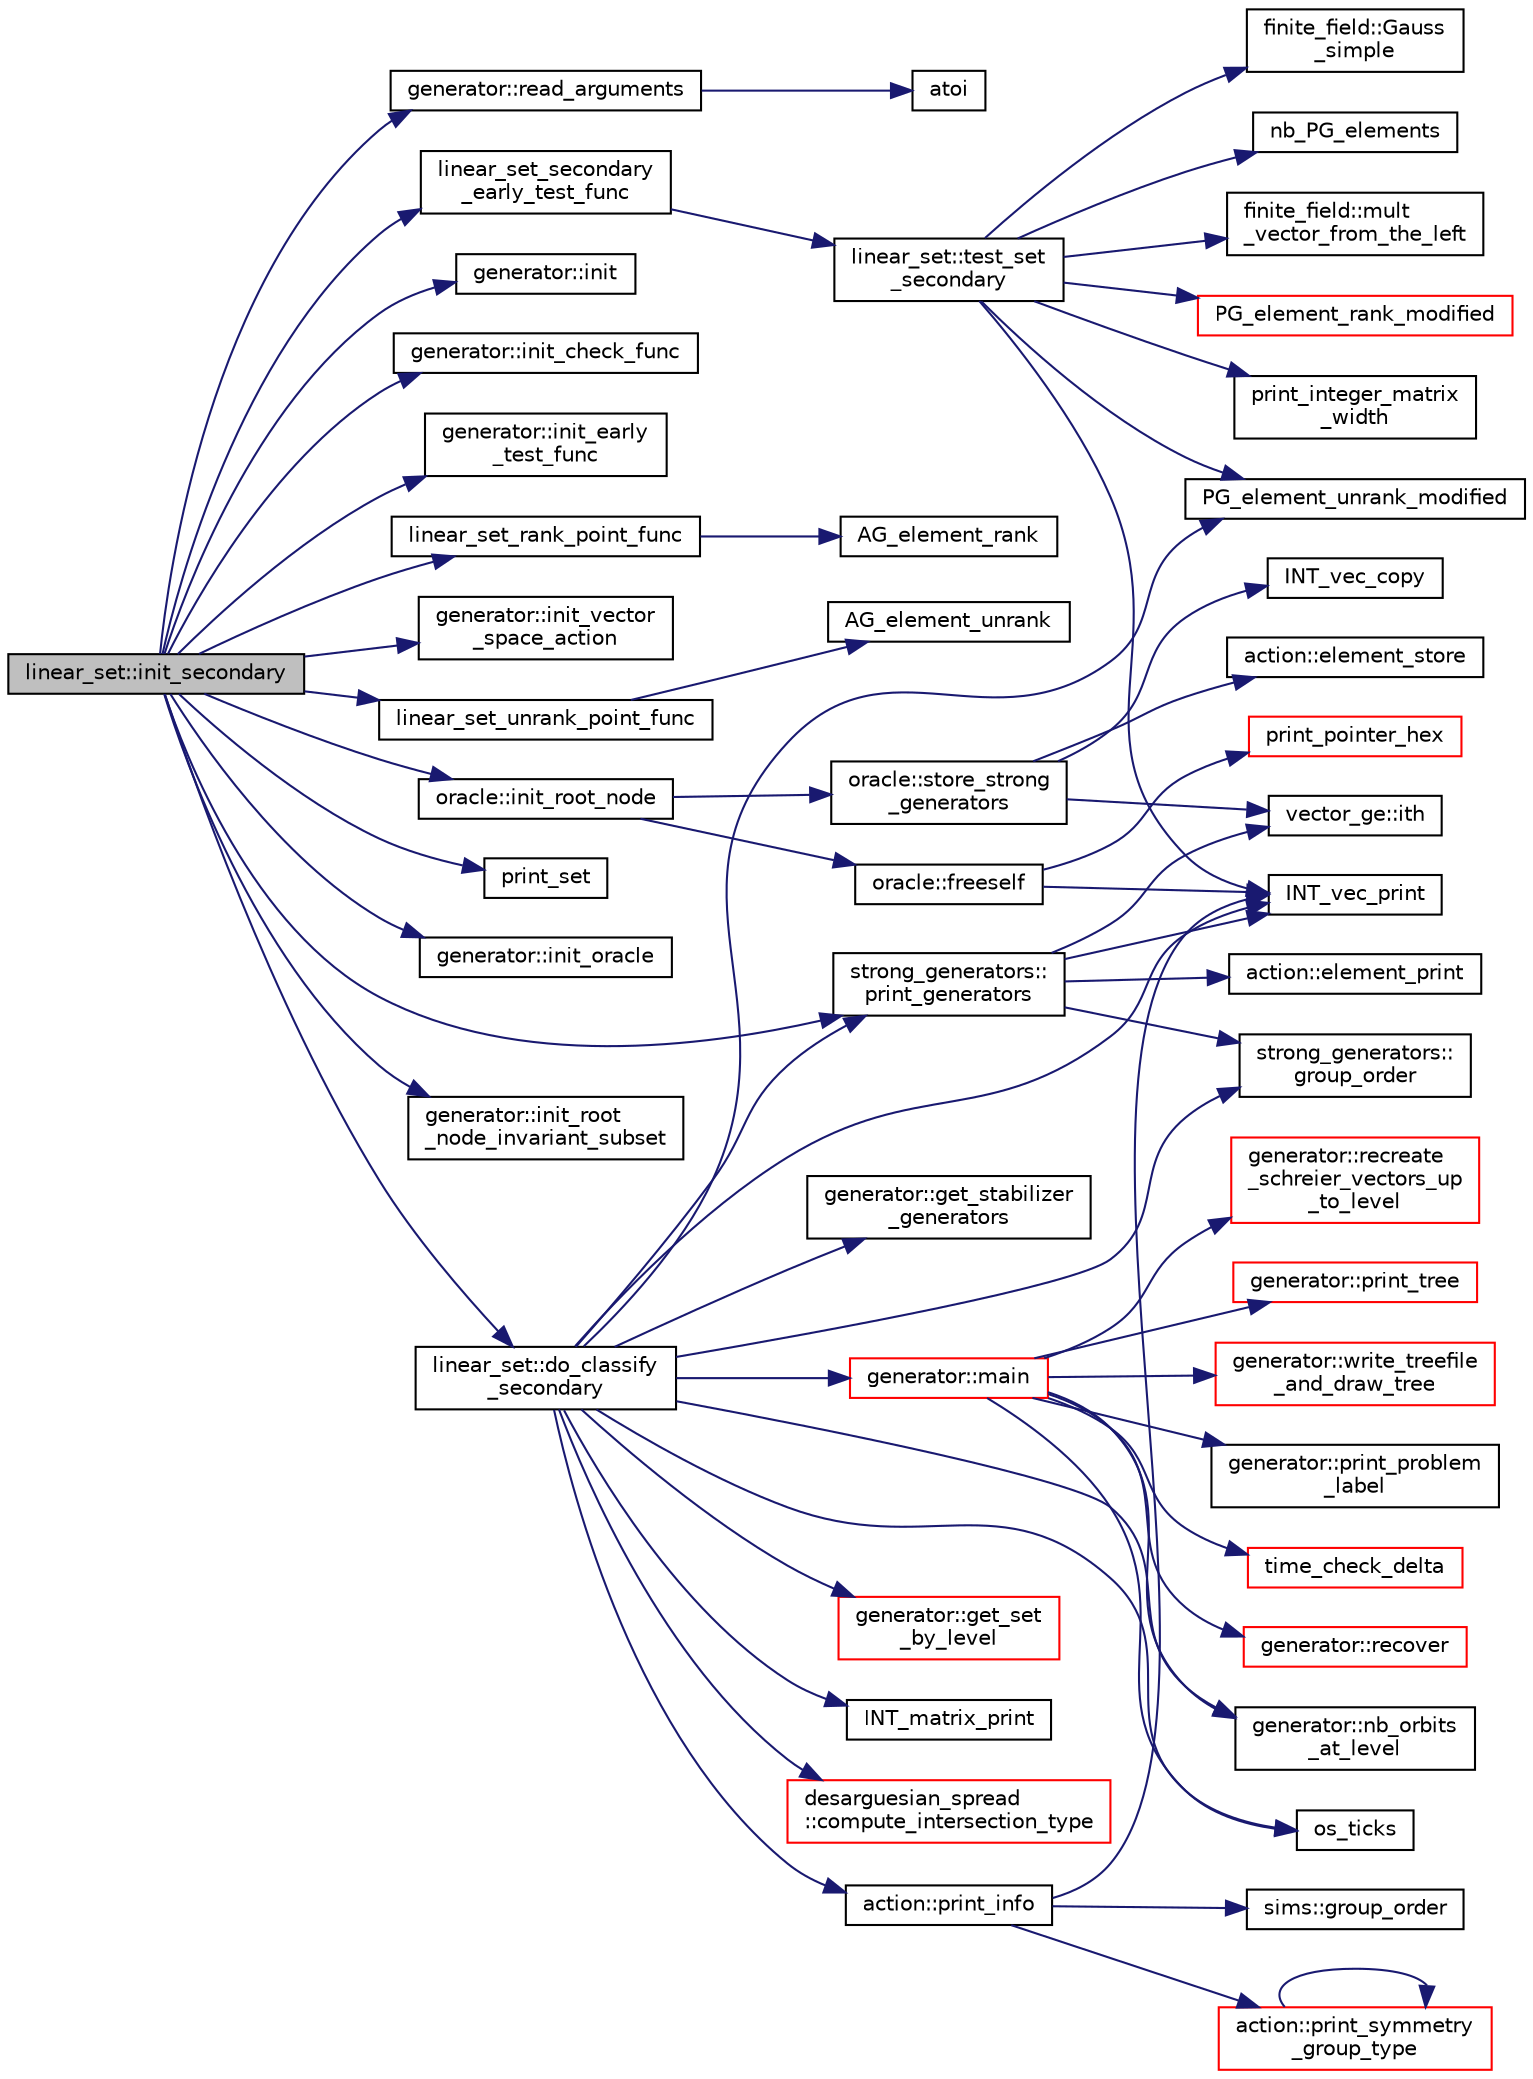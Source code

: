 digraph "linear_set::init_secondary"
{
  edge [fontname="Helvetica",fontsize="10",labelfontname="Helvetica",labelfontsize="10"];
  node [fontname="Helvetica",fontsize="10",shape=record];
  rankdir="LR";
  Node6646 [label="linear_set::init_secondary",height=0.2,width=0.4,color="black", fillcolor="grey75", style="filled", fontcolor="black"];
  Node6646 -> Node6647 [color="midnightblue",fontsize="10",style="solid",fontname="Helvetica"];
  Node6647 [label="generator::read_arguments",height=0.2,width=0.4,color="black", fillcolor="white", style="filled",URL="$d7/d73/classgenerator.html#a4eab346c8d3b5de5bb83578bfb4a15c5"];
  Node6647 -> Node6648 [color="midnightblue",fontsize="10",style="solid",fontname="Helvetica"];
  Node6648 [label="atoi",height=0.2,width=0.4,color="black", fillcolor="white", style="filled",URL="$d9/d60/discreta_8h.html#ad0ac71cbcb495289e474437d6b7d7fac"];
  Node6646 -> Node6649 [color="midnightblue",fontsize="10",style="solid",fontname="Helvetica"];
  Node6649 [label="strong_generators::\lprint_generators",height=0.2,width=0.4,color="black", fillcolor="white", style="filled",URL="$dc/d09/classstrong__generators.html#adccd259b435afd96d89cd664daa6c897"];
  Node6649 -> Node6650 [color="midnightblue",fontsize="10",style="solid",fontname="Helvetica"];
  Node6650 [label="strong_generators::\lgroup_order",height=0.2,width=0.4,color="black", fillcolor="white", style="filled",URL="$dc/d09/classstrong__generators.html#a91f453c2bfd6502b96f4b4eed16beb20"];
  Node6649 -> Node6651 [color="midnightblue",fontsize="10",style="solid",fontname="Helvetica"];
  Node6651 [label="INT_vec_print",height=0.2,width=0.4,color="black", fillcolor="white", style="filled",URL="$df/dbf/sajeeb_8_c.html#a79a5901af0b47dd0d694109543c027fe"];
  Node6649 -> Node6652 [color="midnightblue",fontsize="10",style="solid",fontname="Helvetica"];
  Node6652 [label="action::element_print",height=0.2,width=0.4,color="black", fillcolor="white", style="filled",URL="$d2/d86/classaction.html#ae38c3ef3c1125213733d63c6fc3c40cd"];
  Node6649 -> Node6653 [color="midnightblue",fontsize="10",style="solid",fontname="Helvetica"];
  Node6653 [label="vector_ge::ith",height=0.2,width=0.4,color="black", fillcolor="white", style="filled",URL="$d4/d6e/classvector__ge.html#a1ff002e8b746a9beb119d57dcd4a15ff"];
  Node6646 -> Node6654 [color="midnightblue",fontsize="10",style="solid",fontname="Helvetica"];
  Node6654 [label="generator::init",height=0.2,width=0.4,color="black", fillcolor="white", style="filled",URL="$d7/d73/classgenerator.html#aeca1559b4172cae921620768bd62df47"];
  Node6646 -> Node6655 [color="midnightblue",fontsize="10",style="solid",fontname="Helvetica"];
  Node6655 [label="generator::init_check_func",height=0.2,width=0.4,color="black", fillcolor="white", style="filled",URL="$d7/d73/classgenerator.html#aed44ec3121281f847612a646968f0894"];
  Node6646 -> Node6656 [color="midnightblue",fontsize="10",style="solid",fontname="Helvetica"];
  Node6656 [label="generator::init_early\l_test_func",height=0.2,width=0.4,color="black", fillcolor="white", style="filled",URL="$d7/d73/classgenerator.html#a21668968b1375c408ccf4559a9240533"];
  Node6646 -> Node6657 [color="midnightblue",fontsize="10",style="solid",fontname="Helvetica"];
  Node6657 [label="linear_set_secondary\l_early_test_func",height=0.2,width=0.4,color="black", fillcolor="white", style="filled",URL="$d0/db0/linear__set_8_c.html#a18952a27859ea38d664fcaa5eda899d3"];
  Node6657 -> Node6658 [color="midnightblue",fontsize="10",style="solid",fontname="Helvetica"];
  Node6658 [label="linear_set::test_set\l_secondary",height=0.2,width=0.4,color="black", fillcolor="white", style="filled",URL="$dd/d86/classlinear__set.html#ad0b62cd593ae6cf8061a5f77c7d2ac07"];
  Node6658 -> Node6651 [color="midnightblue",fontsize="10",style="solid",fontname="Helvetica"];
  Node6658 -> Node6659 [color="midnightblue",fontsize="10",style="solid",fontname="Helvetica"];
  Node6659 [label="PG_element_unrank_modified",height=0.2,width=0.4,color="black", fillcolor="white", style="filled",URL="$d4/d67/geometry_8h.html#a83ae9b605d496f6a90345303f6efae64"];
  Node6658 -> Node6660 [color="midnightblue",fontsize="10",style="solid",fontname="Helvetica"];
  Node6660 [label="print_integer_matrix\l_width",height=0.2,width=0.4,color="black", fillcolor="white", style="filled",URL="$d5/db4/io__and__os_8h.html#aa78f3e73fc2179251bd15adbcc31573f"];
  Node6658 -> Node6661 [color="midnightblue",fontsize="10",style="solid",fontname="Helvetica"];
  Node6661 [label="finite_field::Gauss\l_simple",height=0.2,width=0.4,color="black", fillcolor="white", style="filled",URL="$df/d5a/classfinite__field.html#aba4950590e24a1ce323f292cf47b3307"];
  Node6658 -> Node6662 [color="midnightblue",fontsize="10",style="solid",fontname="Helvetica"];
  Node6662 [label="nb_PG_elements",height=0.2,width=0.4,color="black", fillcolor="white", style="filled",URL="$d4/d67/geometry_8h.html#ada56c56cb5c7b39553dc0391f2df1cee"];
  Node6658 -> Node6663 [color="midnightblue",fontsize="10",style="solid",fontname="Helvetica"];
  Node6663 [label="finite_field::mult\l_vector_from_the_left",height=0.2,width=0.4,color="black", fillcolor="white", style="filled",URL="$df/d5a/classfinite__field.html#aad2078020fd058c71649f0a25a4c77cc"];
  Node6658 -> Node6664 [color="midnightblue",fontsize="10",style="solid",fontname="Helvetica"];
  Node6664 [label="PG_element_rank_modified",height=0.2,width=0.4,color="red", fillcolor="white", style="filled",URL="$d4/d67/geometry_8h.html#a9cd1a8bf5b88a038e33862f6c2c3dd36"];
  Node6646 -> Node6666 [color="midnightblue",fontsize="10",style="solid",fontname="Helvetica"];
  Node6666 [label="generator::init_vector\l_space_action",height=0.2,width=0.4,color="black", fillcolor="white", style="filled",URL="$d7/d73/classgenerator.html#a63f50b43f11170d7397f87ae90dfd29f"];
  Node6646 -> Node6667 [color="midnightblue",fontsize="10",style="solid",fontname="Helvetica"];
  Node6667 [label="linear_set_rank_point_func",height=0.2,width=0.4,color="black", fillcolor="white", style="filled",URL="$d0/db0/linear__set_8_c.html#aa42403726dcde3a558a8c89a3c34d63e"];
  Node6667 -> Node6668 [color="midnightblue",fontsize="10",style="solid",fontname="Helvetica"];
  Node6668 [label="AG_element_rank",height=0.2,width=0.4,color="black", fillcolor="white", style="filled",URL="$d4/d67/geometry_8h.html#ab2ac908d07dd8038fd996e26bdc75c17"];
  Node6646 -> Node6669 [color="midnightblue",fontsize="10",style="solid",fontname="Helvetica"];
  Node6669 [label="linear_set_unrank_point_func",height=0.2,width=0.4,color="black", fillcolor="white", style="filled",URL="$d0/db0/linear__set_8_c.html#a9a338c17af08272ac682ffa2aa90299b"];
  Node6669 -> Node6670 [color="midnightblue",fontsize="10",style="solid",fontname="Helvetica"];
  Node6670 [label="AG_element_unrank",height=0.2,width=0.4,color="black", fillcolor="white", style="filled",URL="$d4/d67/geometry_8h.html#a4a33b86c87b2879b97cfa1327abe2885"];
  Node6646 -> Node6671 [color="midnightblue",fontsize="10",style="solid",fontname="Helvetica"];
  Node6671 [label="print_set",height=0.2,width=0.4,color="black", fillcolor="white", style="filled",URL="$d0/dd1/blt_8h.html#a8c1a5fc71aea7ff31d181f0103196a24"];
  Node6646 -> Node6672 [color="midnightblue",fontsize="10",style="solid",fontname="Helvetica"];
  Node6672 [label="generator::init_oracle",height=0.2,width=0.4,color="black", fillcolor="white", style="filled",URL="$d7/d73/classgenerator.html#aab9339b27020b22ae9655d4413a88e40"];
  Node6646 -> Node6673 [color="midnightblue",fontsize="10",style="solid",fontname="Helvetica"];
  Node6673 [label="oracle::init_root_node",height=0.2,width=0.4,color="black", fillcolor="white", style="filled",URL="$d7/da7/classoracle.html#a39267b7776b0cc2d93cda40fce9813a2"];
  Node6673 -> Node6674 [color="midnightblue",fontsize="10",style="solid",fontname="Helvetica"];
  Node6674 [label="oracle::freeself",height=0.2,width=0.4,color="black", fillcolor="white", style="filled",URL="$d7/da7/classoracle.html#a809f2f45c76a4289aca3d22d05fcacc1"];
  Node6674 -> Node6651 [color="midnightblue",fontsize="10",style="solid",fontname="Helvetica"];
  Node6674 -> Node6675 [color="midnightblue",fontsize="10",style="solid",fontname="Helvetica"];
  Node6675 [label="print_pointer_hex",height=0.2,width=0.4,color="red", fillcolor="white", style="filled",URL="$d5/db4/io__and__os_8h.html#a32add94de62a1d910cc0fc35ed90ab48"];
  Node6673 -> Node6677 [color="midnightblue",fontsize="10",style="solid",fontname="Helvetica"];
  Node6677 [label="oracle::store_strong\l_generators",height=0.2,width=0.4,color="black", fillcolor="white", style="filled",URL="$d7/da7/classoracle.html#a905d0cad4b33515e581039ed8902b3be"];
  Node6677 -> Node6678 [color="midnightblue",fontsize="10",style="solid",fontname="Helvetica"];
  Node6678 [label="action::element_store",height=0.2,width=0.4,color="black", fillcolor="white", style="filled",URL="$d2/d86/classaction.html#ab969a7009cc85c12f988a18a06b5db64"];
  Node6677 -> Node6653 [color="midnightblue",fontsize="10",style="solid",fontname="Helvetica"];
  Node6677 -> Node6679 [color="midnightblue",fontsize="10",style="solid",fontname="Helvetica"];
  Node6679 [label="INT_vec_copy",height=0.2,width=0.4,color="black", fillcolor="white", style="filled",URL="$df/dbf/sajeeb_8_c.html#ac2d875e27e009af6ec04d17254d11075"];
  Node6646 -> Node6680 [color="midnightblue",fontsize="10",style="solid",fontname="Helvetica"];
  Node6680 [label="generator::init_root\l_node_invariant_subset",height=0.2,width=0.4,color="black", fillcolor="white", style="filled",URL="$d7/d73/classgenerator.html#a9baef67b558d70f55a086b6b5c53c430"];
  Node6646 -> Node6681 [color="midnightblue",fontsize="10",style="solid",fontname="Helvetica"];
  Node6681 [label="linear_set::do_classify\l_secondary",height=0.2,width=0.4,color="black", fillcolor="white", style="filled",URL="$dd/d86/classlinear__set.html#a47eb7f9995f3343abd3bdfbf9a9a9162"];
  Node6681 -> Node6682 [color="midnightblue",fontsize="10",style="solid",fontname="Helvetica"];
  Node6682 [label="os_ticks",height=0.2,width=0.4,color="black", fillcolor="white", style="filled",URL="$d5/db4/io__and__os_8h.html#a3da6d2b09e35d569adb7101dffcb5224"];
  Node6681 -> Node6683 [color="midnightblue",fontsize="10",style="solid",fontname="Helvetica"];
  Node6683 [label="action::print_info",height=0.2,width=0.4,color="black", fillcolor="white", style="filled",URL="$d2/d86/classaction.html#a6f89e493e5c5a32e5c3b8963d438ce86"];
  Node6683 -> Node6684 [color="midnightblue",fontsize="10",style="solid",fontname="Helvetica"];
  Node6684 [label="action::print_symmetry\l_group_type",height=0.2,width=0.4,color="red", fillcolor="white", style="filled",URL="$d2/d86/classaction.html#aed811766c7e64fe2c853df8b0b67aa6e"];
  Node6684 -> Node6684 [color="midnightblue",fontsize="10",style="solid",fontname="Helvetica"];
  Node6683 -> Node6651 [color="midnightblue",fontsize="10",style="solid",fontname="Helvetica"];
  Node6683 -> Node6686 [color="midnightblue",fontsize="10",style="solid",fontname="Helvetica"];
  Node6686 [label="sims::group_order",height=0.2,width=0.4,color="black", fillcolor="white", style="filled",URL="$d9/df3/classsims.html#aa442445175656570fa35febbe790efad"];
  Node6681 -> Node6687 [color="midnightblue",fontsize="10",style="solid",fontname="Helvetica"];
  Node6687 [label="generator::main",height=0.2,width=0.4,color="red", fillcolor="white", style="filled",URL="$d7/d73/classgenerator.html#a01abff8e9f231bf0d82e2e8e0061f242"];
  Node6687 -> Node6688 [color="midnightblue",fontsize="10",style="solid",fontname="Helvetica"];
  Node6688 [label="generator::print_problem\l_label",height=0.2,width=0.4,color="black", fillcolor="white", style="filled",URL="$d7/d73/classgenerator.html#a06d3c064ba84ebe8db3537e6273f16c3"];
  Node6687 -> Node6682 [color="midnightblue",fontsize="10",style="solid",fontname="Helvetica"];
  Node6687 -> Node6689 [color="midnightblue",fontsize="10",style="solid",fontname="Helvetica"];
  Node6689 [label="time_check_delta",height=0.2,width=0.4,color="red", fillcolor="white", style="filled",URL="$d9/d60/discreta_8h.html#a89a8565e34c7dcbb97180cd6af7454a1"];
  Node6687 -> Node6692 [color="midnightblue",fontsize="10",style="solid",fontname="Helvetica"];
  Node6692 [label="generator::recover",height=0.2,width=0.4,color="red", fillcolor="white", style="filled",URL="$d7/d73/classgenerator.html#a96b65270be862c206d5af97c1dde9c17"];
  Node6687 -> Node6694 [color="midnightblue",fontsize="10",style="solid",fontname="Helvetica"];
  Node6694 [label="generator::recreate\l_schreier_vectors_up\l_to_level",height=0.2,width=0.4,color="red", fillcolor="white", style="filled",URL="$d7/d73/classgenerator.html#a2ca7599e91bb012d41153aec95f081f7"];
  Node6687 -> Node7223 [color="midnightblue",fontsize="10",style="solid",fontname="Helvetica"];
  Node7223 [label="generator::print_tree",height=0.2,width=0.4,color="red", fillcolor="white", style="filled",URL="$d7/d73/classgenerator.html#a4d50a3584d53209baf2bf7d7b9ba31f8"];
  Node6687 -> Node7237 [color="midnightblue",fontsize="10",style="solid",fontname="Helvetica"];
  Node7237 [label="generator::write_treefile\l_and_draw_tree",height=0.2,width=0.4,color="red", fillcolor="white", style="filled",URL="$d7/d73/classgenerator.html#a70c78f45dba413014287e8cde2f7d6b5"];
  Node6687 -> Node6700 [color="midnightblue",fontsize="10",style="solid",fontname="Helvetica"];
  Node6700 [label="generator::nb_orbits\l_at_level",height=0.2,width=0.4,color="black", fillcolor="white", style="filled",URL="$d7/d73/classgenerator.html#a020f3d8378448310d044a4a24fadf301"];
  Node6681 -> Node6700 [color="midnightblue",fontsize="10",style="solid",fontname="Helvetica"];
  Node6681 -> Node7503 [color="midnightblue",fontsize="10",style="solid",fontname="Helvetica"];
  Node7503 [label="generator::get_set\l_by_level",height=0.2,width=0.4,color="red", fillcolor="white", style="filled",URL="$d7/d73/classgenerator.html#a3012a80d862b42c848b84584389c8594"];
  Node6681 -> Node6659 [color="midnightblue",fontsize="10",style="solid",fontname="Helvetica"];
  Node6681 -> Node6651 [color="midnightblue",fontsize="10",style="solid",fontname="Helvetica"];
  Node6681 -> Node6795 [color="midnightblue",fontsize="10",style="solid",fontname="Helvetica"];
  Node6795 [label="INT_matrix_print",height=0.2,width=0.4,color="black", fillcolor="white", style="filled",URL="$d5/db4/io__and__os_8h.html#afd4180a24bef3a2b584668a4eaf607ff"];
  Node6681 -> Node7505 [color="midnightblue",fontsize="10",style="solid",fontname="Helvetica"];
  Node7505 [label="desarguesian_spread\l::compute_intersection_type",height=0.2,width=0.4,color="red", fillcolor="white", style="filled",URL="$d4/d86/classdesarguesian__spread.html#a7eca8625c43342d9f0608fe1235fce2c"];
  Node6681 -> Node7493 [color="midnightblue",fontsize="10",style="solid",fontname="Helvetica"];
  Node7493 [label="generator::get_stabilizer\l_generators",height=0.2,width=0.4,color="black", fillcolor="white", style="filled",URL="$d7/d73/classgenerator.html#a744da633f741e1aa27701fe9d203d564"];
  Node6681 -> Node6650 [color="midnightblue",fontsize="10",style="solid",fontname="Helvetica"];
  Node6681 -> Node6649 [color="midnightblue",fontsize="10",style="solid",fontname="Helvetica"];
}

